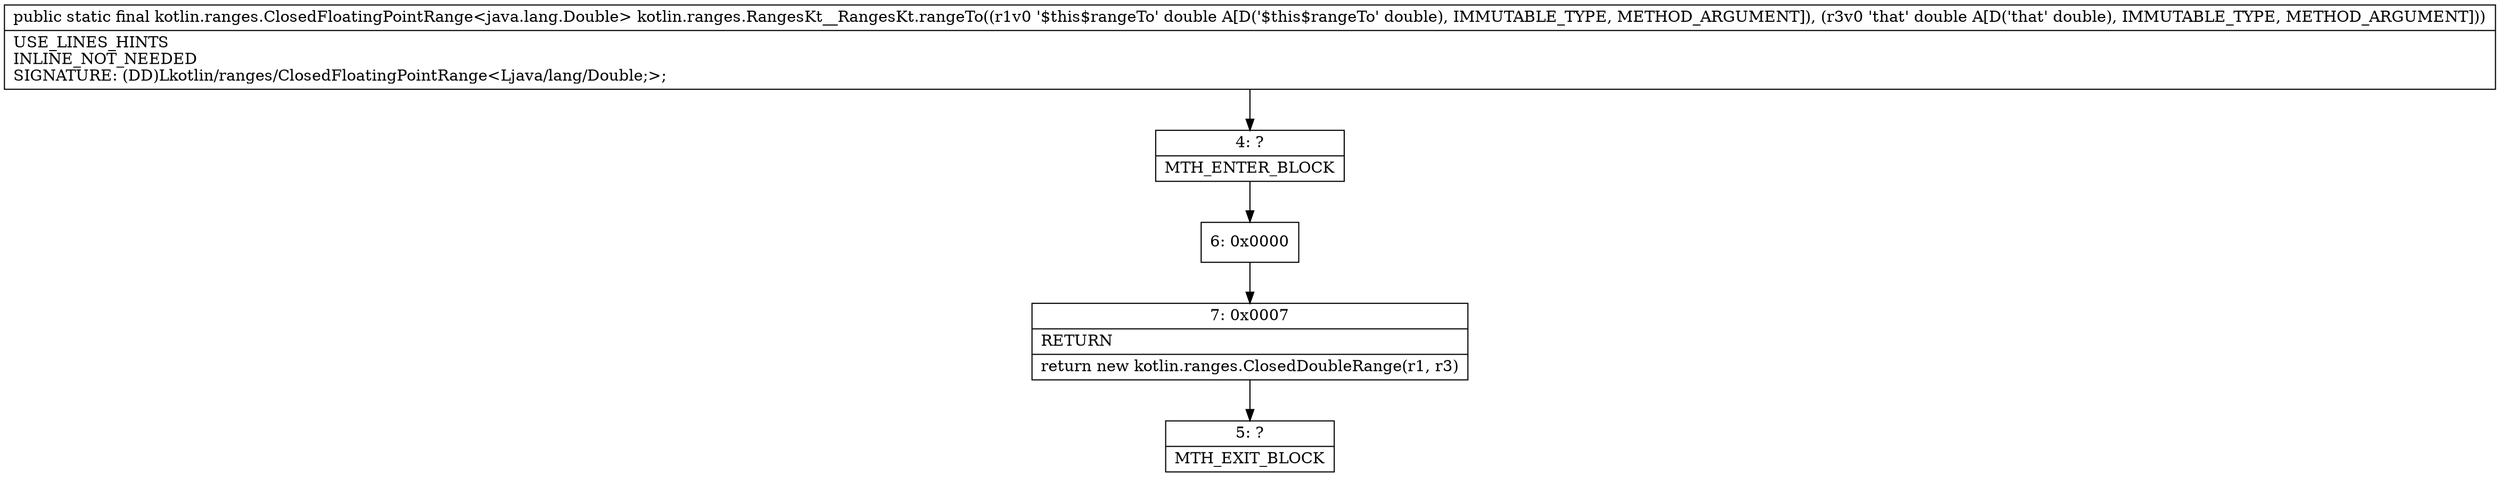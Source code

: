 digraph "CFG forkotlin.ranges.RangesKt__RangesKt.rangeTo(DD)Lkotlin\/ranges\/ClosedFloatingPointRange;" {
Node_4 [shape=record,label="{4\:\ ?|MTH_ENTER_BLOCK\l}"];
Node_6 [shape=record,label="{6\:\ 0x0000}"];
Node_7 [shape=record,label="{7\:\ 0x0007|RETURN\l|return new kotlin.ranges.ClosedDoubleRange(r1, r3)\l}"];
Node_5 [shape=record,label="{5\:\ ?|MTH_EXIT_BLOCK\l}"];
MethodNode[shape=record,label="{public static final kotlin.ranges.ClosedFloatingPointRange\<java.lang.Double\> kotlin.ranges.RangesKt__RangesKt.rangeTo((r1v0 '$this$rangeTo' double A[D('$this$rangeTo' double), IMMUTABLE_TYPE, METHOD_ARGUMENT]), (r3v0 'that' double A[D('that' double), IMMUTABLE_TYPE, METHOD_ARGUMENT]))  | USE_LINES_HINTS\lINLINE_NOT_NEEDED\lSIGNATURE: (DD)Lkotlin\/ranges\/ClosedFloatingPointRange\<Ljava\/lang\/Double;\>;\l}"];
MethodNode -> Node_4;Node_4 -> Node_6;
Node_6 -> Node_7;
Node_7 -> Node_5;
}

